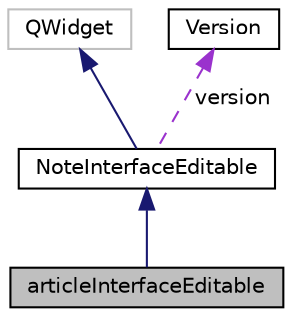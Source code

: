 digraph "articleInterfaceEditable"
{
  edge [fontname="Helvetica",fontsize="10",labelfontname="Helvetica",labelfontsize="10"];
  node [fontname="Helvetica",fontsize="10",shape=record];
  Node1 [label="articleInterfaceEditable",height=0.2,width=0.4,color="black", fillcolor="grey75", style="filled", fontcolor="black"];
  Node2 -> Node1 [dir="back",color="midnightblue",fontsize="10",style="solid"];
  Node2 [label="NoteInterfaceEditable",height=0.2,width=0.4,color="black", fillcolor="white", style="filled",URL="$classNoteInterfaceEditable.html"];
  Node3 -> Node2 [dir="back",color="midnightblue",fontsize="10",style="solid"];
  Node3 [label="QWidget",height=0.2,width=0.4,color="grey75", fillcolor="white", style="filled"];
  Node4 -> Node2 [dir="back",color="darkorchid3",fontsize="10",style="dashed",label=" version" ];
  Node4 [label="Version",height=0.2,width=0.4,color="black", fillcolor="white", style="filled",URL="$classVersion.html"];
}
